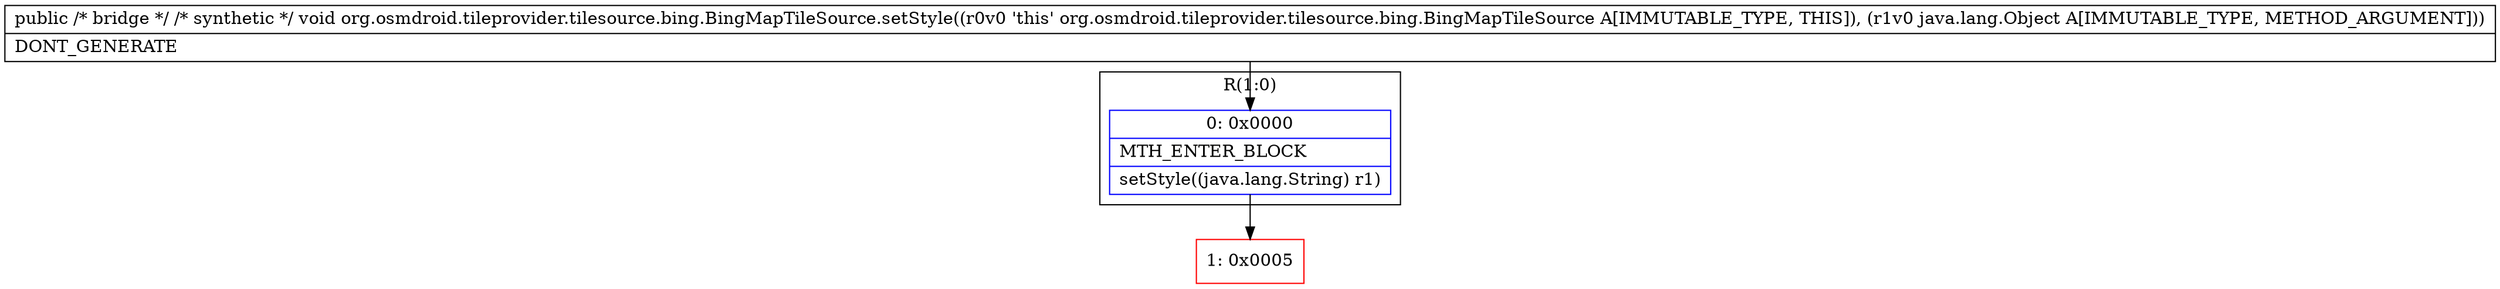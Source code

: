 digraph "CFG fororg.osmdroid.tileprovider.tilesource.bing.BingMapTileSource.setStyle(Ljava\/lang\/Object;)V" {
subgraph cluster_Region_1507128415 {
label = "R(1:0)";
node [shape=record,color=blue];
Node_0 [shape=record,label="{0\:\ 0x0000|MTH_ENTER_BLOCK\l|setStyle((java.lang.String) r1)\l}"];
}
Node_1 [shape=record,color=red,label="{1\:\ 0x0005}"];
MethodNode[shape=record,label="{public \/* bridge *\/ \/* synthetic *\/ void org.osmdroid.tileprovider.tilesource.bing.BingMapTileSource.setStyle((r0v0 'this' org.osmdroid.tileprovider.tilesource.bing.BingMapTileSource A[IMMUTABLE_TYPE, THIS]), (r1v0 java.lang.Object A[IMMUTABLE_TYPE, METHOD_ARGUMENT]))  | DONT_GENERATE\l}"];
MethodNode -> Node_0;
Node_0 -> Node_1;
}

